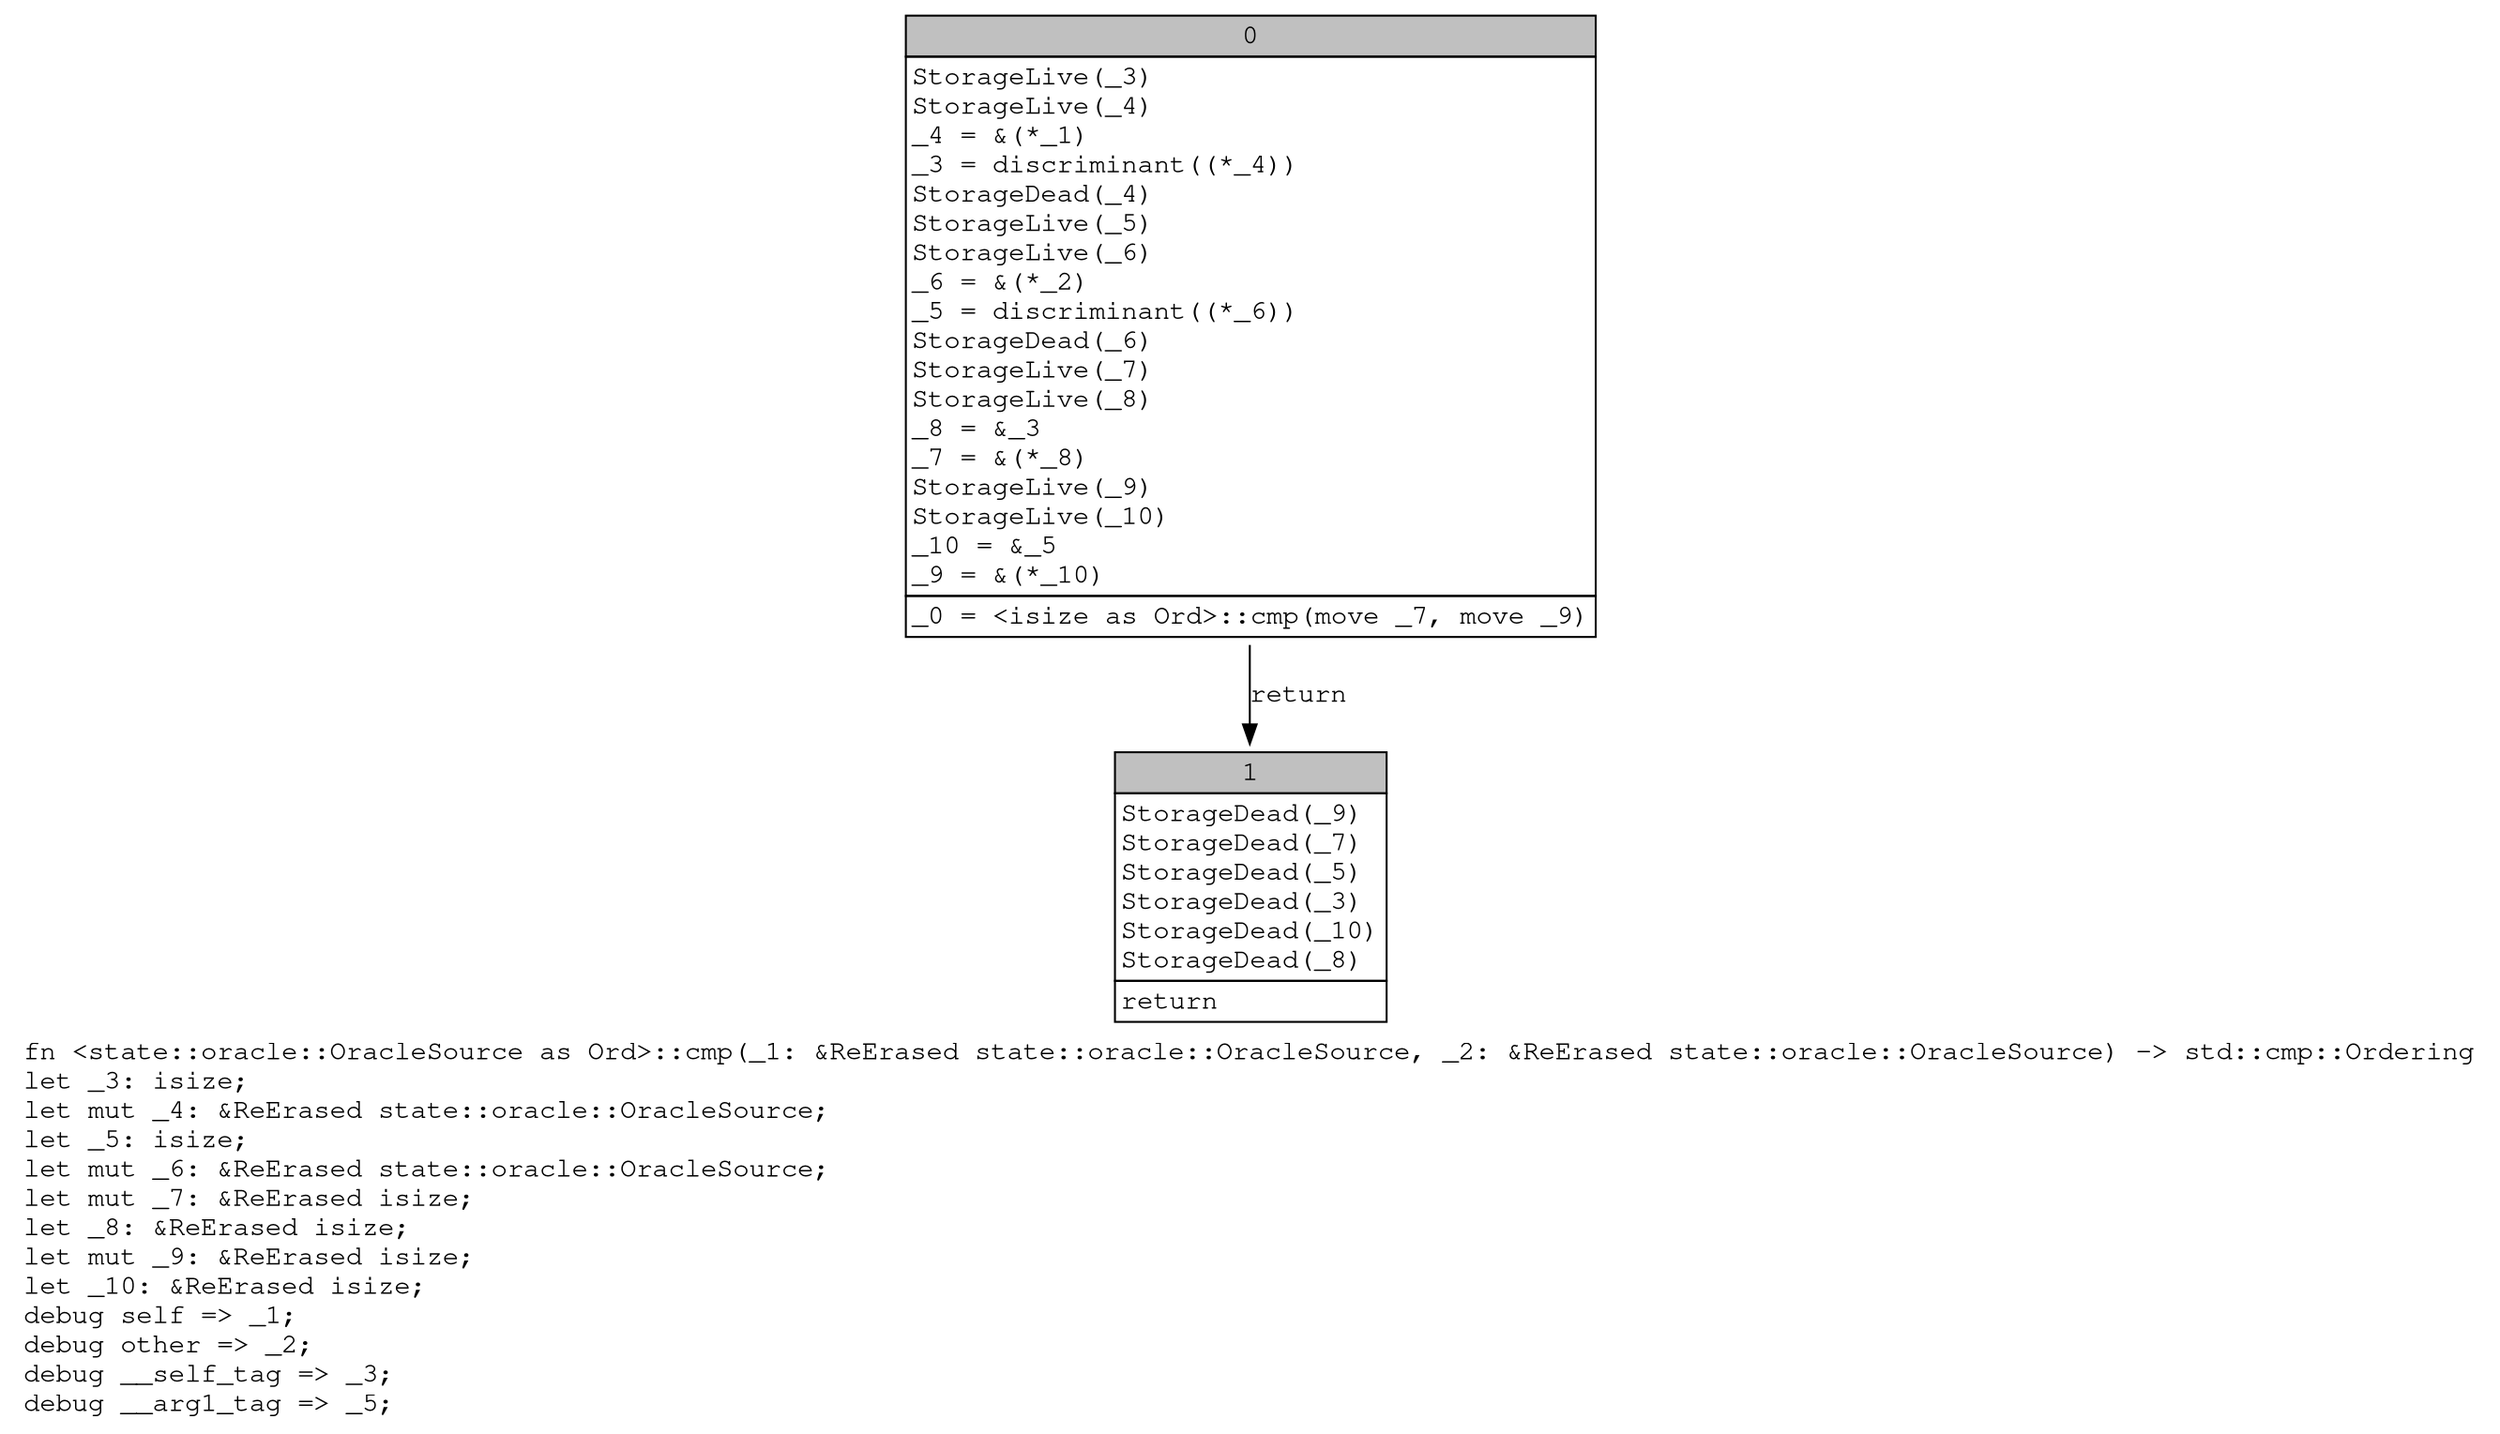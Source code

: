 digraph Mir_0_16738 {
    graph [fontname="Courier, monospace"];
    node [fontname="Courier, monospace"];
    edge [fontname="Courier, monospace"];
    label=<fn &lt;state::oracle::OracleSource as Ord&gt;::cmp(_1: &amp;ReErased state::oracle::OracleSource, _2: &amp;ReErased state::oracle::OracleSource) -&gt; std::cmp::Ordering<br align="left"/>let _3: isize;<br align="left"/>let mut _4: &amp;ReErased state::oracle::OracleSource;<br align="left"/>let _5: isize;<br align="left"/>let mut _6: &amp;ReErased state::oracle::OracleSource;<br align="left"/>let mut _7: &amp;ReErased isize;<br align="left"/>let _8: &amp;ReErased isize;<br align="left"/>let mut _9: &amp;ReErased isize;<br align="left"/>let _10: &amp;ReErased isize;<br align="left"/>debug self =&gt; _1;<br align="left"/>debug other =&gt; _2;<br align="left"/>debug __self_tag =&gt; _3;<br align="left"/>debug __arg1_tag =&gt; _5;<br align="left"/>>;
    bb0__0_16738 [shape="none", label=<<table border="0" cellborder="1" cellspacing="0"><tr><td bgcolor="gray" align="center" colspan="1">0</td></tr><tr><td align="left" balign="left">StorageLive(_3)<br/>StorageLive(_4)<br/>_4 = &amp;(*_1)<br/>_3 = discriminant((*_4))<br/>StorageDead(_4)<br/>StorageLive(_5)<br/>StorageLive(_6)<br/>_6 = &amp;(*_2)<br/>_5 = discriminant((*_6))<br/>StorageDead(_6)<br/>StorageLive(_7)<br/>StorageLive(_8)<br/>_8 = &amp;_3<br/>_7 = &amp;(*_8)<br/>StorageLive(_9)<br/>StorageLive(_10)<br/>_10 = &amp;_5<br/>_9 = &amp;(*_10)<br/></td></tr><tr><td align="left">_0 = &lt;isize as Ord&gt;::cmp(move _7, move _9)</td></tr></table>>];
    bb1__0_16738 [shape="none", label=<<table border="0" cellborder="1" cellspacing="0"><tr><td bgcolor="gray" align="center" colspan="1">1</td></tr><tr><td align="left" balign="left">StorageDead(_9)<br/>StorageDead(_7)<br/>StorageDead(_5)<br/>StorageDead(_3)<br/>StorageDead(_10)<br/>StorageDead(_8)<br/></td></tr><tr><td align="left">return</td></tr></table>>];
    bb0__0_16738 -> bb1__0_16738 [label="return"];
}
